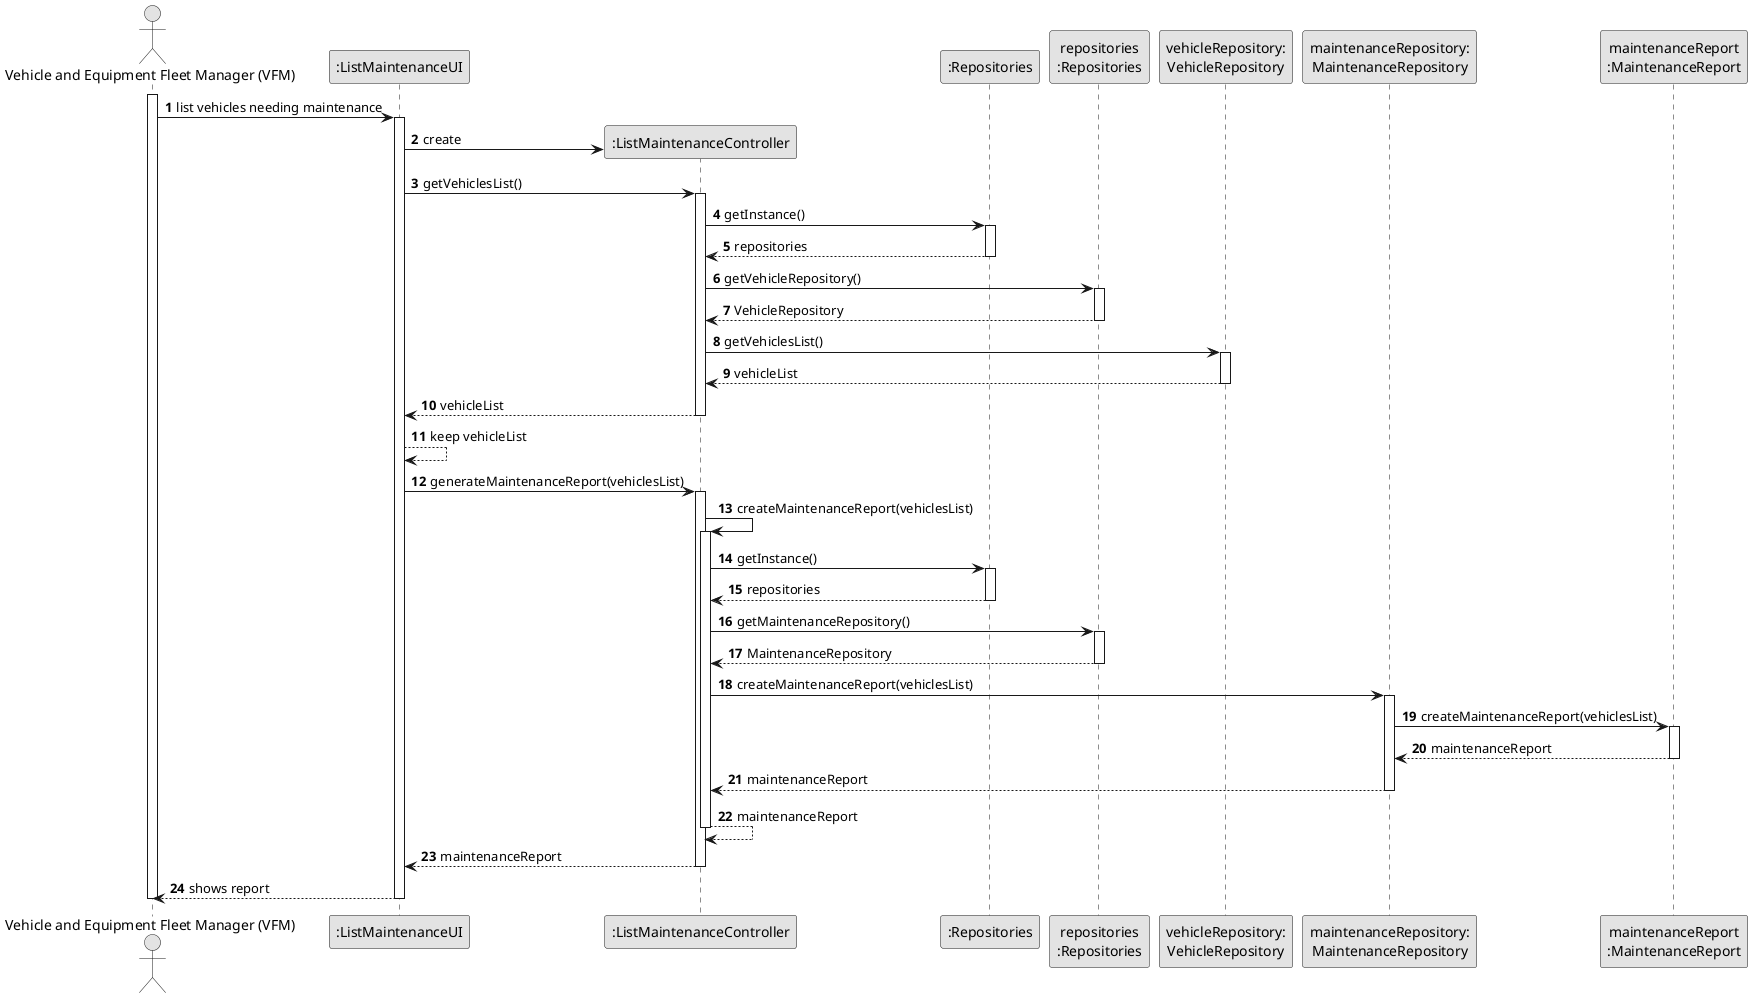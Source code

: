 @startuml
skinparam monochrome true
skinparam packageStyle rectangle
skinparam shadowing false

autonumber

'hide footbox
actor "Vehicle and Equipment Fleet Manager (VFM)" as VFM
participant ":ListMaintenanceUI" as UI
participant ":ListMaintenanceController" as CTRL
participant ":Repositories" as RepositorySingleton
participant "repositories\n:Repositories" as PLAT
participant "vehicleRepository:\nVehicleRepository" as VehicleRepository
participant "maintenanceRepository:\nMaintenanceRepository" as MaintenanceRepository
participant "maintenanceReport\n:MaintenanceReport" as MaintenanceReport

activate VFM

    VFM -> UI :list vehicles needing maintenance
    activate UI

        UI -> CTRL** : create

        UI -> CTRL : getVehiclesList()
        activate CTRL

            CTRL -> RepositorySingleton : getInstance()
            activate RepositorySingleton

                RepositorySingleton --> CTRL: repositories
            deactivate RepositorySingleton

            CTRL -> PLAT : getVehicleRepository()
            activate PLAT

                PLAT --> CTRL: VehicleRepository
            deactivate PLAT

            CTRL -> VehicleRepository : getVehiclesList()
            activate VehicleRepository

                VehicleRepository --> CTRL : vehicleList
            deactivate VehicleRepository

            CTRL --> UI : vehicleList
        deactivate CTRL

        UI --> UI : keep vehicleList

        UI -> CTRL : generateMaintenanceReport(vehiclesList)
        activate CTRL

            CTRL -> CTRL : createMaintenanceReport(vehiclesList)
            activate CTRL

                CTRL -> RepositorySingleton : getInstance()
                activate RepositorySingleton

                    RepositorySingleton --> CTRL: repositories
                deactivate RepositorySingleton

                CTRL -> PLAT : getMaintenanceRepository()
                activate PLAT

                    PLAT --> CTRL: MaintenanceRepository
                deactivate PLAT

                CTRL -> MaintenanceRepository : createMaintenanceReport(vehiclesList)
                activate MaintenanceRepository

                    MaintenanceRepository -> MaintenanceReport : createMaintenanceReport(vehiclesList)
                    activate MaintenanceReport

                    MaintenanceReport --> MaintenanceRepository : maintenanceReport
                    deactivate MaintenanceReport

                MaintenanceRepository --> CTRL : maintenanceReport
                deactivate MaintenanceRepository

            CTRL --> CTRL : maintenanceReport
            deactivate CTRL

            CTRL --> UI : maintenanceReport
        deactivate CTRL

        UI --> VFM : shows report
    deactivate UI

deactivate VFM

@enduml